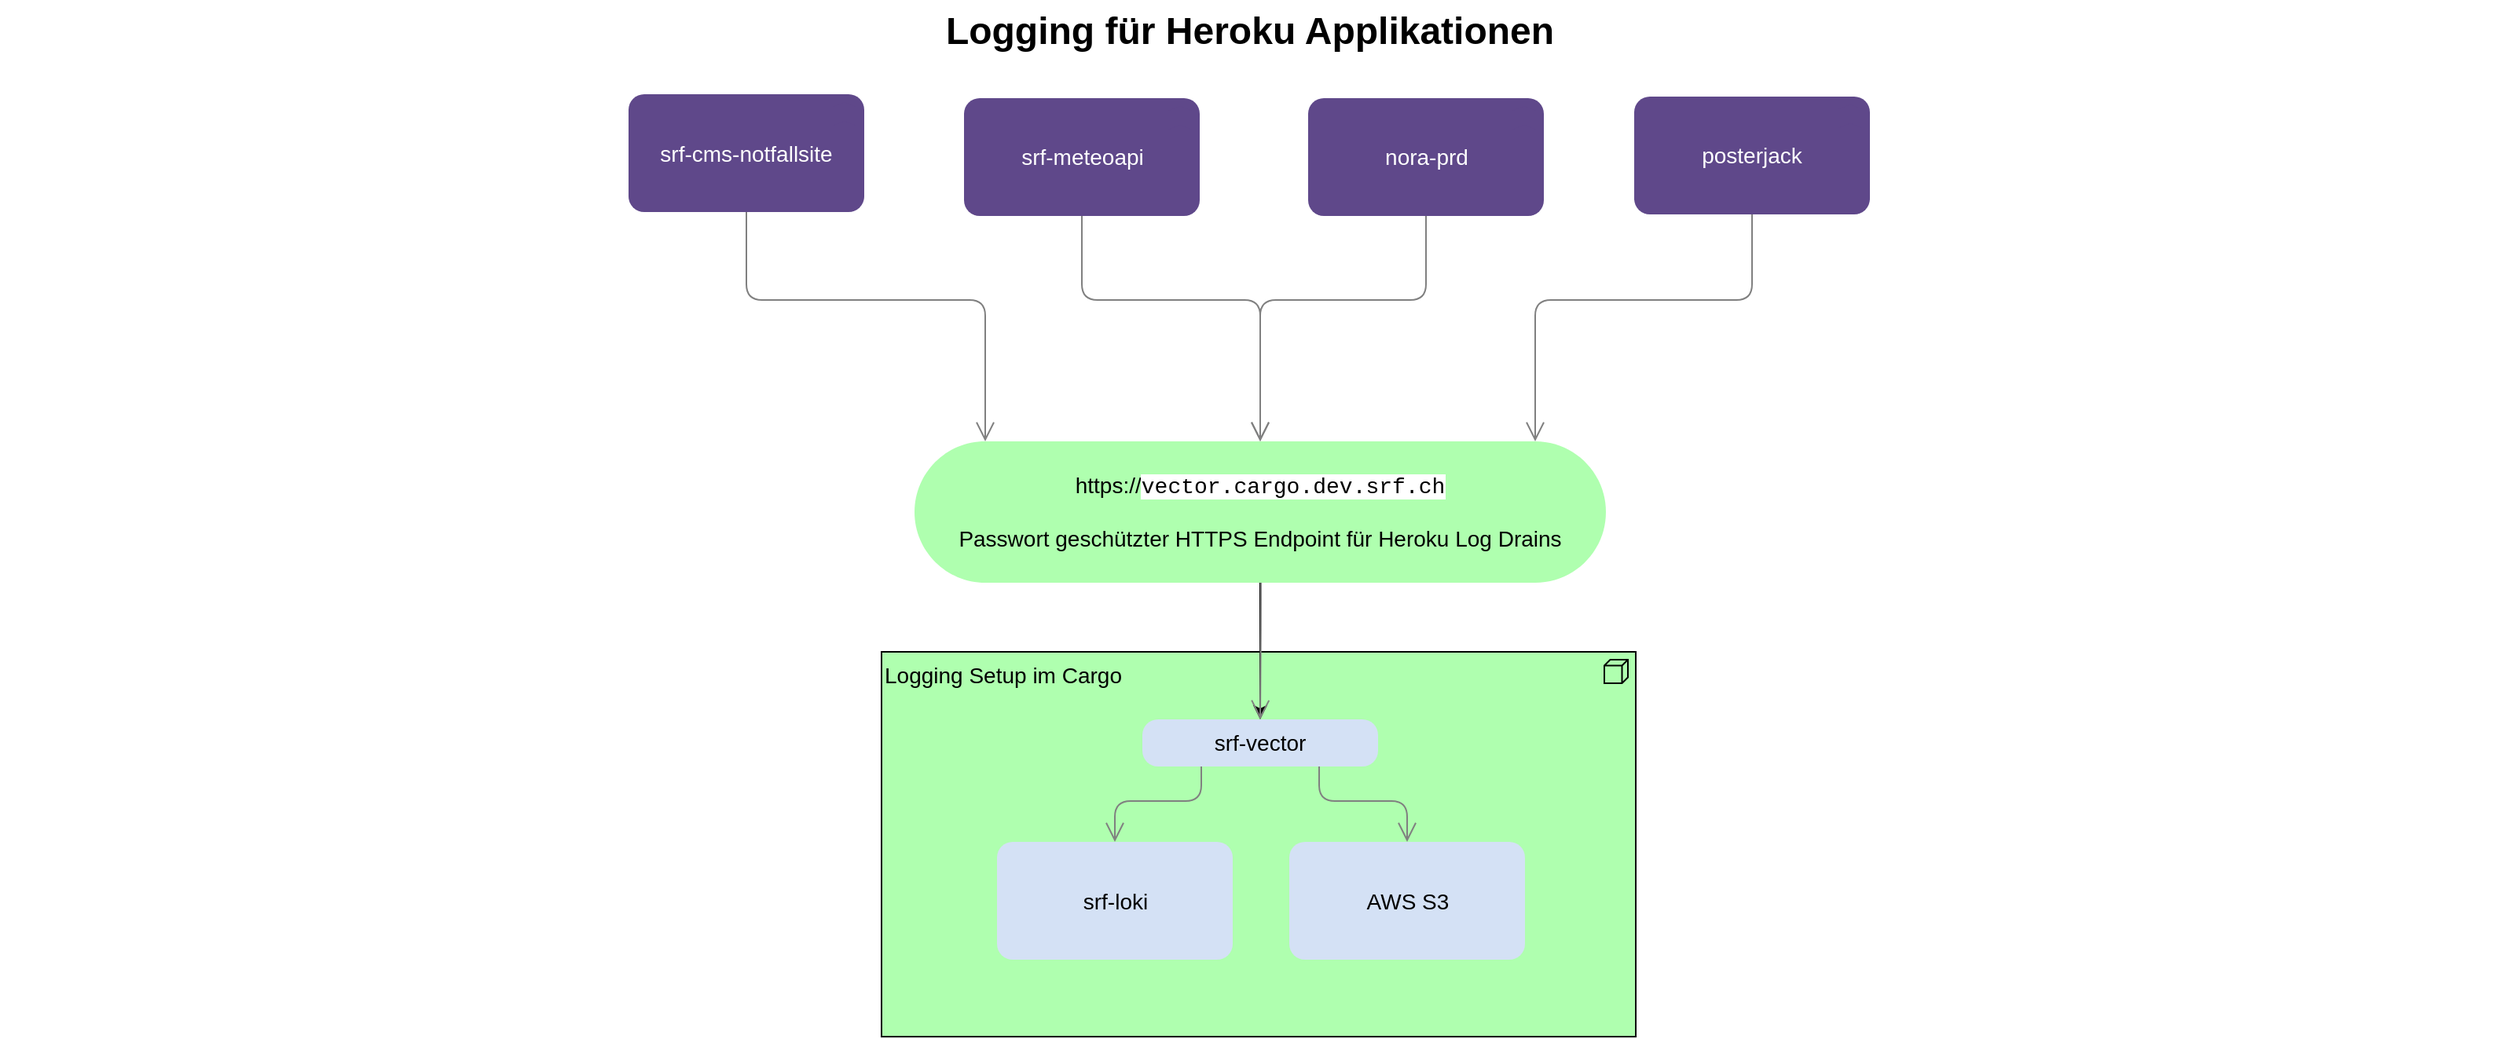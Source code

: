 <mxfile version="20.2.7" type="github">
  <diagram id="6I0OCvxSQrVGMHxT2VVA" name="Page-1">
    <mxGraphModel dx="4740" dy="2320" grid="1" gridSize="10" guides="1" tooltips="1" connect="1" arrows="1" fold="1" page="1" pageScale="1" pageWidth="850" pageHeight="1100" math="0" shadow="0">
      <root>
        <mxCell id="0" />
        <mxCell id="1" parent="0" />
        <mxCell id="dKdSaXE48SgPbhcamS2K-33" value="Logging Setup im Cargo" style="html=1;whiteSpace=wrap;fillColor=#AFFFAF;shape=mxgraph.archimate3.application;appType=node;archiType=square;fontSize=14;verticalAlign=top;strokeColor=default;align=left;" parent="1" vertex="1">
          <mxGeometry x="611" y="485" width="480" height="245" as="geometry" />
        </mxCell>
        <mxCell id="dKdSaXE48SgPbhcamS2K-41" style="edgeStyle=elbowEdgeStyle;rounded=1;elbow=vertical;html=1;startSize=10;endArrow=open;endFill=0;endSize=10;jettySize=auto;orthogonalLoop=1;strokeColor=#808080;fontSize=14;entryX=0;entryY=0;entryDx=395;entryDy=0;entryPerimeter=0;" parent="1" source="qBBa3GtDYvGCGLoO4J12-3" target="dKdSaXE48SgPbhcamS2K-45" edge="1">
          <mxGeometry relative="1" as="geometry">
            <Array as="points">
              <mxPoint x="1083.5" y="261" />
              <mxPoint x="1073.5" y="271" />
            </Array>
            <mxPoint x="1155" y="211" as="sourcePoint" />
          </mxGeometry>
        </mxCell>
        <mxCell id="dKdSaXE48SgPbhcamS2K-42" style="edgeStyle=elbowEdgeStyle;rounded=1;elbow=vertical;html=1;startSize=10;endArrow=open;endFill=0;endSize=10;jettySize=auto;orthogonalLoop=1;strokeColor=#808080;fontSize=14;exitX=0.5;exitY=1;exitPerimeter=0;exitDx=0;exitDy=0;entryX=0.5;entryY=0;entryDx=0;entryDy=0;entryPerimeter=0;" parent="1" source="qBBa3GtDYvGCGLoO4J12-2" target="dKdSaXE48SgPbhcamS2K-45" edge="1">
          <mxGeometry relative="1" as="geometry">
            <Array as="points">
              <mxPoint x="903.5" y="261" />
              <mxPoint x="853.5" y="311" />
              <mxPoint x="883.5" y="321" />
              <mxPoint x="913.5" y="181" />
              <mxPoint x="923.5" y="241" />
            </Array>
            <mxPoint x="947.5" y="211" as="sourcePoint" />
            <mxPoint x="893.5" y="291" as="targetPoint" />
          </mxGeometry>
        </mxCell>
        <mxCell id="dKdSaXE48SgPbhcamS2K-43" style="edgeStyle=elbowEdgeStyle;rounded=1;elbow=vertical;html=1;startSize=10;endArrow=open;endFill=0;endSize=10;jettySize=auto;orthogonalLoop=1;strokeColor=#808080;fontSize=14;entryX=0.5;entryY=0;exitX=0.5;exitY=1;exitPerimeter=0;entryDx=0;entryDy=0;entryPerimeter=0;exitDx=0;exitDy=0;" parent="1" source="qBBa3GtDYvGCGLoO4J12-1" target="dKdSaXE48SgPbhcamS2K-45" edge="1">
          <mxGeometry relative="1" as="geometry">
            <Array as="points">
              <mxPoint x="813.5" y="261" />
              <mxPoint x="783.5" y="181" />
              <mxPoint x="792.5" y="241" />
            </Array>
            <mxPoint x="723" y="211" as="sourcePoint" />
          </mxGeometry>
        </mxCell>
        <mxCell id="dKdSaXE48SgPbhcamS2K-44" style="edgeStyle=elbowEdgeStyle;rounded=1;elbow=vertical;html=1;startSize=10;endArrow=open;endFill=0;endSize=10;jettySize=auto;orthogonalLoop=1;strokeColor=#808080;fontSize=14;entryX=0;entryY=0;entryDx=45;entryDy=0;entryPerimeter=0;exitX=0.5;exitY=1;exitDx=0;exitDy=0;exitPerimeter=0;" parent="1" source="dKdSaXE48SgPbhcamS2K-54" target="dKdSaXE48SgPbhcamS2K-45" edge="1">
          <mxGeometry relative="1" as="geometry">
            <Array as="points">
              <mxPoint x="573.5" y="261" />
              <mxPoint x="682.5" y="271" />
            </Array>
            <mxPoint x="515" y="211" as="sourcePoint" />
            <mxPoint x="643.5" y="311" as="targetPoint" />
          </mxGeometry>
        </mxCell>
        <mxCell id="qBBa3GtDYvGCGLoO4J12-9" value="" style="edgeStyle=orthogonalEdgeStyle;rounded=0;orthogonalLoop=1;jettySize=auto;html=1;fontColor=#000000;" parent="1" source="dKdSaXE48SgPbhcamS2K-45" target="qBBa3GtDYvGCGLoO4J12-5" edge="1">
          <mxGeometry relative="1" as="geometry" />
        </mxCell>
        <mxCell id="dKdSaXE48SgPbhcamS2K-45" value="https://&lt;span style=&quot;font-family: Consolas, &amp;quot;Bitstream Vera Sans Mono&amp;quot;, &amp;quot;Courier New&amp;quot;, Courier, monospace; text-align: left; background-color: rgb(255, 255, 255);&quot;&gt;vector.cargo.dev.srf.ch&lt;/span&gt;&lt;br&gt;&lt;br&gt;Passwort geschützter HTTPS Endpoint für Heroku Log Drains" style="html=1;whiteSpace=wrap;fillColor=#AFFFAF;shape=mxgraph.archimate3.service;fontSize=14;strokeColor=none;" parent="1" vertex="1">
          <mxGeometry x="632" y="351" width="440" height="90" as="geometry" />
        </mxCell>
        <mxCell id="dKdSaXE48SgPbhcamS2K-54" value="&lt;font color=&quot;#ffffff&quot;&gt;srf-cms-notfallsite&lt;/font&gt;" style="html=1;whiteSpace=wrap;fillColor=#5f488a;shape=mxgraph.archimate3.application;appType=func;archiType=rounded;fontSize=14;strokeColor=none;" parent="1" vertex="1">
          <mxGeometry x="450" y="130" width="150" height="75" as="geometry" />
        </mxCell>
        <mxCell id="dKdSaXE48SgPbhcamS2K-63" value="Logging für Heroku Applikationen" style="text;strokeColor=none;fillColor=none;html=1;fontSize=24;fontStyle=1;verticalAlign=middle;align=center;" parent="1" vertex="1">
          <mxGeometry x="50" y="70" width="1590" height="40" as="geometry" />
        </mxCell>
        <mxCell id="qBBa3GtDYvGCGLoO4J12-1" value="&lt;font color=&quot;#ffffff&quot;&gt;srf-meteoapi&lt;/font&gt;" style="html=1;whiteSpace=wrap;fillColor=#5f488a;shape=mxgraph.archimate3.application;appType=func;archiType=rounded;fontSize=14;strokeColor=none;" parent="1" vertex="1">
          <mxGeometry x="663.5" y="132.5" width="150" height="75" as="geometry" />
        </mxCell>
        <mxCell id="qBBa3GtDYvGCGLoO4J12-2" value="&lt;font color=&quot;#ffffff&quot;&gt;nora-prd&lt;/font&gt;" style="html=1;whiteSpace=wrap;fillColor=#5f488a;shape=mxgraph.archimate3.application;appType=func;archiType=rounded;fontSize=14;strokeColor=none;" parent="1" vertex="1">
          <mxGeometry x="882.5" y="132.5" width="150" height="75" as="geometry" />
        </mxCell>
        <mxCell id="qBBa3GtDYvGCGLoO4J12-3" value="&lt;font color=&quot;#ffffff&quot;&gt;posterjack&lt;/font&gt;" style="html=1;whiteSpace=wrap;fillColor=#5f488a;shape=mxgraph.archimate3.application;appType=func;archiType=rounded;fontSize=14;strokeColor=none;" parent="1" vertex="1">
          <mxGeometry x="1090" y="131.5" width="150" height="75" as="geometry" />
        </mxCell>
        <mxCell id="qBBa3GtDYvGCGLoO4J12-4" value="&lt;font&gt;srf-loki&lt;/font&gt;" style="html=1;whiteSpace=wrap;fillColor=#D4E1F5;shape=mxgraph.archimate3.application;appType=func;archiType=rounded;fontSize=14;strokeColor=none;fontColor=#000000;" parent="1" vertex="1">
          <mxGeometry x="684.5" y="606" width="150" height="75" as="geometry" />
        </mxCell>
        <mxCell id="qBBa3GtDYvGCGLoO4J12-5" value="srf-vector" style="html=1;whiteSpace=wrap;fillColor=#D4E1F5;shape=mxgraph.archimate3.application;appType=func;archiType=rounded;fontSize=14;strokeColor=none;" parent="1" vertex="1">
          <mxGeometry x="777" y="528" width="150" height="30" as="geometry" />
        </mxCell>
        <mxCell id="qBBa3GtDYvGCGLoO4J12-7" value="&lt;font&gt;AWS S3&lt;/font&gt;" style="html=1;whiteSpace=wrap;fillColor=#D4E1F5;shape=mxgraph.archimate3.application;appType=func;archiType=rounded;fontSize=14;strokeColor=none;fontColor=#000000;" parent="1" vertex="1">
          <mxGeometry x="870.5" y="606" width="150" height="75" as="geometry" />
        </mxCell>
        <mxCell id="qBBa3GtDYvGCGLoO4J12-8" style="edgeStyle=elbowEdgeStyle;rounded=1;elbow=vertical;html=1;startSize=10;endArrow=open;endFill=0;endSize=10;jettySize=auto;orthogonalLoop=1;strokeColor=#808080;fontSize=14;entryX=0.5;entryY=0;entryDx=0;entryDy=0;entryPerimeter=0;" parent="1" target="qBBa3GtDYvGCGLoO4J12-5" edge="1">
          <mxGeometry relative="1" as="geometry">
            <Array as="points">
              <mxPoint x="852.5" y="461" />
            </Array>
            <mxPoint x="852.5" y="441" as="sourcePoint" />
            <mxPoint x="1037" y="361" as="targetPoint" />
          </mxGeometry>
        </mxCell>
        <mxCell id="qBBa3GtDYvGCGLoO4J12-10" style="edgeStyle=elbowEdgeStyle;rounded=1;elbow=vertical;html=1;startSize=10;endArrow=open;endFill=0;endSize=10;jettySize=auto;orthogonalLoop=1;strokeColor=#808080;fontSize=14;entryX=0.5;entryY=0;entryDx=0;entryDy=0;entryPerimeter=0;exitX=0.75;exitY=1;exitDx=0;exitDy=0;exitPerimeter=0;" parent="1" source="qBBa3GtDYvGCGLoO4J12-5" target="qBBa3GtDYvGCGLoO4J12-7" edge="1">
          <mxGeometry relative="1" as="geometry">
            <Array as="points">
              <mxPoint x="920" y="580" />
            </Array>
            <mxPoint x="862.5" y="451" as="sourcePoint" />
            <mxPoint x="862" y="538" as="targetPoint" />
          </mxGeometry>
        </mxCell>
        <mxCell id="qBBa3GtDYvGCGLoO4J12-11" style="edgeStyle=elbowEdgeStyle;rounded=1;elbow=vertical;html=1;startSize=10;endArrow=open;endFill=0;endSize=10;jettySize=auto;orthogonalLoop=1;strokeColor=#808080;fontSize=14;exitX=0.25;exitY=1;exitDx=0;exitDy=0;exitPerimeter=0;entryX=0.5;entryY=0;entryDx=0;entryDy=0;entryPerimeter=0;" parent="1" source="qBBa3GtDYvGCGLoO4J12-5" target="qBBa3GtDYvGCGLoO4J12-4" edge="1">
          <mxGeometry relative="1" as="geometry">
            <Array as="points">
              <mxPoint x="790" y="580" />
            </Array>
            <mxPoint x="899.5" y="568" as="sourcePoint" />
            <mxPoint x="959.5" y="616" as="targetPoint" />
          </mxGeometry>
        </mxCell>
      </root>
    </mxGraphModel>
  </diagram>
</mxfile>
